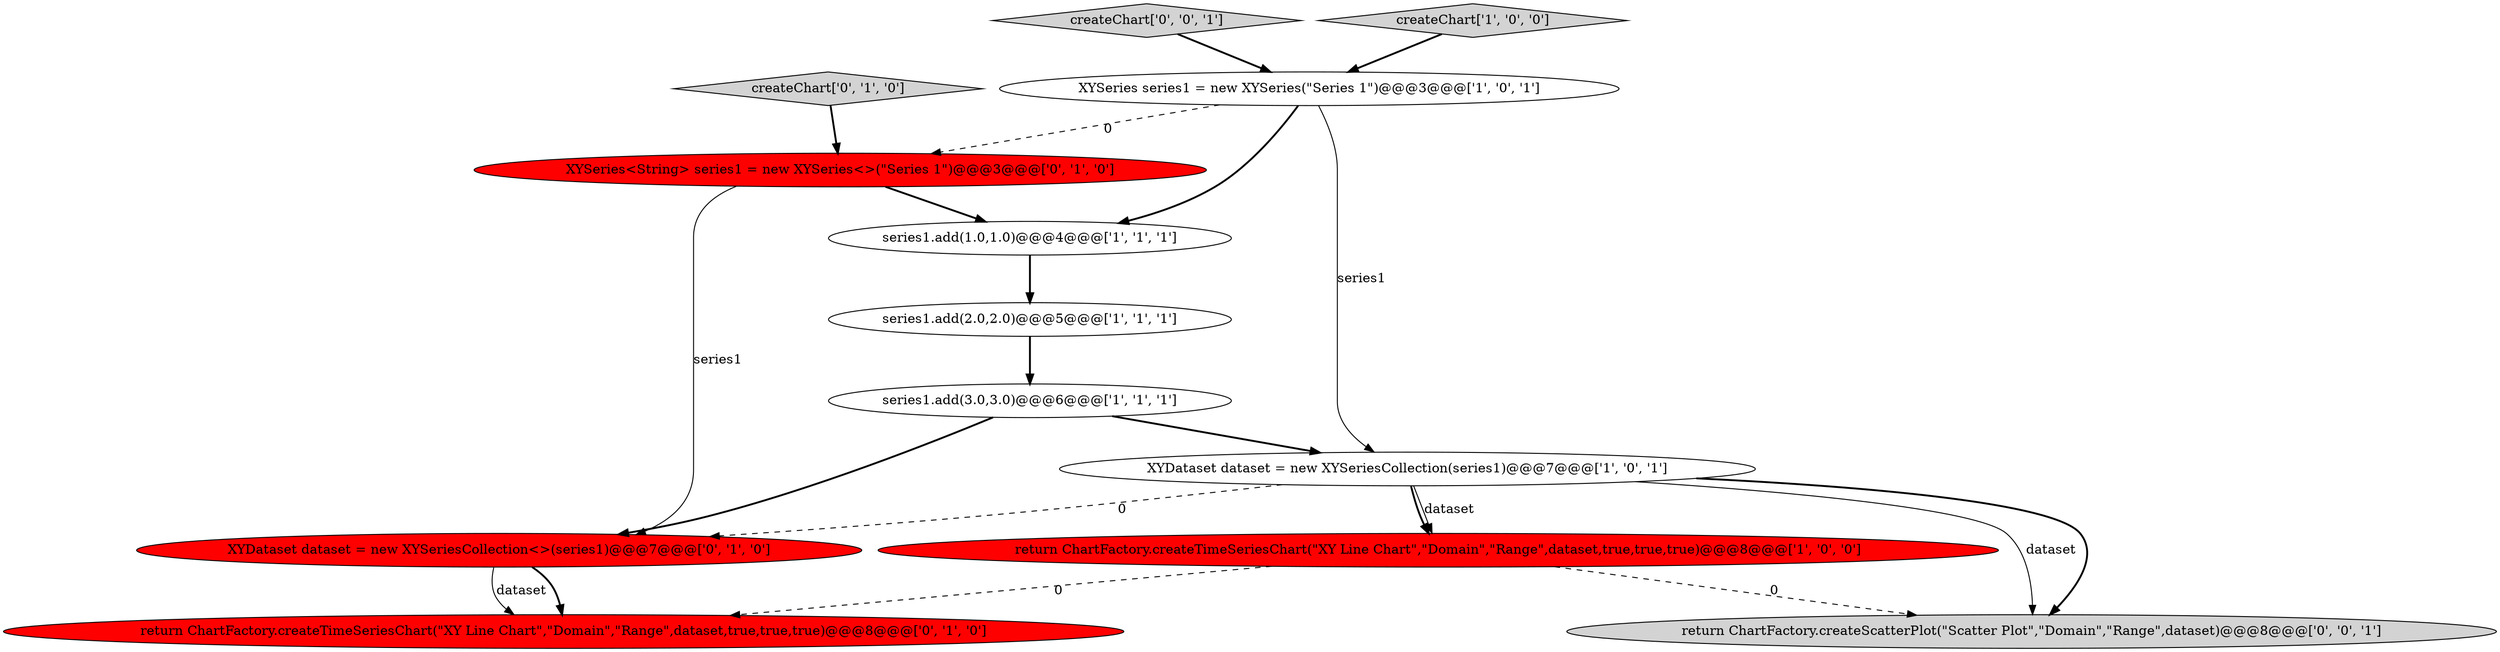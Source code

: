 digraph {
5 [style = filled, label = "XYDataset dataset = new XYSeriesCollection(series1)@@@7@@@['1', '0', '1']", fillcolor = white, shape = ellipse image = "AAA0AAABBB1BBB"];
7 [style = filled, label = "return ChartFactory.createTimeSeriesChart(\"XY Line Chart\",\"Domain\",\"Range\",dataset,true,true,true)@@@8@@@['0', '1', '0']", fillcolor = red, shape = ellipse image = "AAA1AAABBB2BBB"];
6 [style = filled, label = "series1.add(1.0,1.0)@@@4@@@['1', '1', '1']", fillcolor = white, shape = ellipse image = "AAA0AAABBB1BBB"];
12 [style = filled, label = "createChart['0', '0', '1']", fillcolor = lightgray, shape = diamond image = "AAA0AAABBB3BBB"];
9 [style = filled, label = "XYSeries<String> series1 = new XYSeries<>(\"Series 1\")@@@3@@@['0', '1', '0']", fillcolor = red, shape = ellipse image = "AAA1AAABBB2BBB"];
0 [style = filled, label = "series1.add(3.0,3.0)@@@6@@@['1', '1', '1']", fillcolor = white, shape = ellipse image = "AAA0AAABBB1BBB"];
2 [style = filled, label = "series1.add(2.0,2.0)@@@5@@@['1', '1', '1']", fillcolor = white, shape = ellipse image = "AAA0AAABBB1BBB"];
8 [style = filled, label = "XYDataset dataset = new XYSeriesCollection<>(series1)@@@7@@@['0', '1', '0']", fillcolor = red, shape = ellipse image = "AAA1AAABBB2BBB"];
10 [style = filled, label = "createChart['0', '1', '0']", fillcolor = lightgray, shape = diamond image = "AAA0AAABBB2BBB"];
3 [style = filled, label = "createChart['1', '0', '0']", fillcolor = lightgray, shape = diamond image = "AAA0AAABBB1BBB"];
1 [style = filled, label = "return ChartFactory.createTimeSeriesChart(\"XY Line Chart\",\"Domain\",\"Range\",dataset,true,true,true)@@@8@@@['1', '0', '0']", fillcolor = red, shape = ellipse image = "AAA1AAABBB1BBB"];
11 [style = filled, label = "return ChartFactory.createScatterPlot(\"Scatter Plot\",\"Domain\",\"Range\",dataset)@@@8@@@['0', '0', '1']", fillcolor = lightgray, shape = ellipse image = "AAA0AAABBB3BBB"];
4 [style = filled, label = "XYSeries series1 = new XYSeries(\"Series 1\")@@@3@@@['1', '0', '1']", fillcolor = white, shape = ellipse image = "AAA0AAABBB1BBB"];
5->1 [style = solid, label="dataset"];
9->8 [style = solid, label="series1"];
4->6 [style = bold, label=""];
5->11 [style = solid, label="dataset"];
3->4 [style = bold, label=""];
8->7 [style = bold, label=""];
9->6 [style = bold, label=""];
6->2 [style = bold, label=""];
5->1 [style = bold, label=""];
4->9 [style = dashed, label="0"];
2->0 [style = bold, label=""];
12->4 [style = bold, label=""];
1->11 [style = dashed, label="0"];
0->8 [style = bold, label=""];
8->7 [style = solid, label="dataset"];
5->8 [style = dashed, label="0"];
10->9 [style = bold, label=""];
5->11 [style = bold, label=""];
1->7 [style = dashed, label="0"];
4->5 [style = solid, label="series1"];
0->5 [style = bold, label=""];
}
